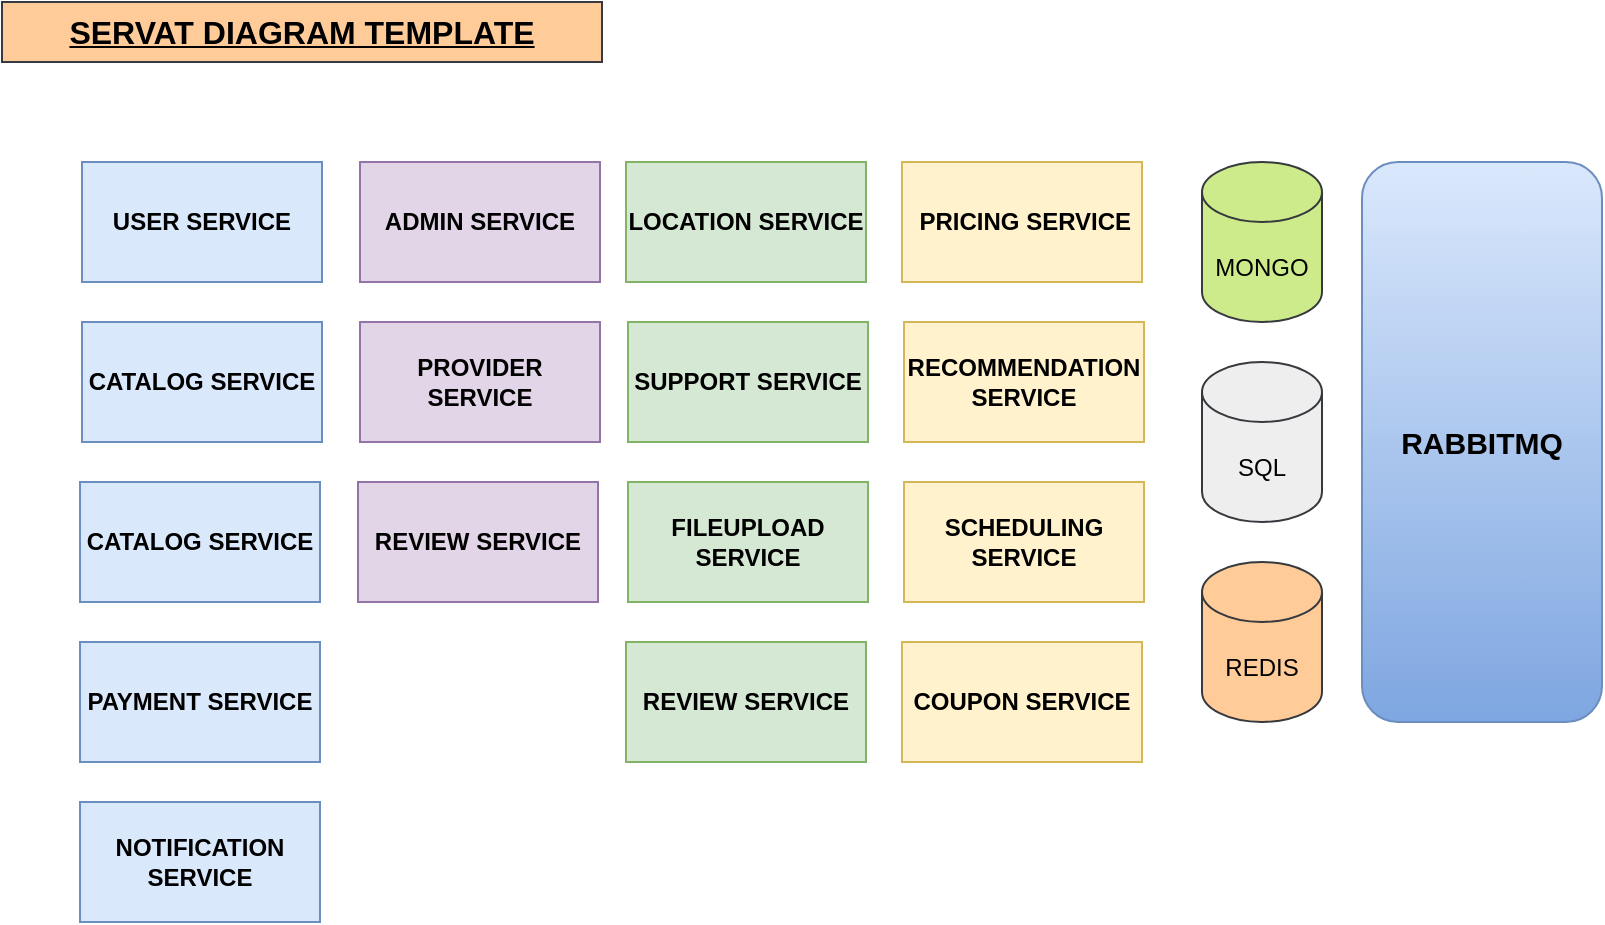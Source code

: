 <mxfile version="25.0.1">
  <diagram name="Page-1" id="flLhnomJVlLddU0EtnP0">
    <mxGraphModel dx="1100" dy="635" grid="1" gridSize="10" guides="1" tooltips="1" connect="1" arrows="1" fold="1" page="1" pageScale="1" pageWidth="850" pageHeight="1100" math="0" shadow="0">
      <root>
        <mxCell id="0" />
        <mxCell id="1" parent="0" />
        <mxCell id="bDRJOkeD36UGASDtuyuy-1" value="&lt;b&gt;&lt;font size=&quot;1&quot; style=&quot;&quot;&gt;&lt;u style=&quot;font-size: 16px;&quot;&gt;SERVAT DIAGRAM TEMPLATE&lt;/u&gt;&lt;/font&gt;&lt;/b&gt;" style="text;html=1;align=center;verticalAlign=middle;whiteSpace=wrap;rounded=0;fillColor=#ffcc99;strokeColor=#36393d;" parent="1" vertex="1">
          <mxGeometry width="300" height="30" as="geometry" />
        </mxCell>
        <mxCell id="bDRJOkeD36UGASDtuyuy-3" value="&lt;b&gt;USER SERVICE&lt;/b&gt;" style="rounded=0;whiteSpace=wrap;html=1;fillColor=#dae8fc;strokeColor=#6c8ebf;" parent="1" vertex="1">
          <mxGeometry x="40" y="80" width="120" height="60" as="geometry" />
        </mxCell>
        <mxCell id="bDRJOkeD36UGASDtuyuy-4" value="&lt;b&gt;CATALOG SERVICE&lt;/b&gt;" style="rounded=0;whiteSpace=wrap;html=1;fillColor=#dae8fc;strokeColor=#6c8ebf;" parent="1" vertex="1">
          <mxGeometry x="40" y="160" width="120" height="60" as="geometry" />
        </mxCell>
        <mxCell id="bDRJOkeD36UGASDtuyuy-5" value="&lt;b&gt;CATALOG SERVICE&lt;/b&gt;" style="rounded=0;whiteSpace=wrap;html=1;fillColor=#dae8fc;strokeColor=#6c8ebf;flipH=0;flipV=1;" parent="1" vertex="1">
          <mxGeometry x="39" y="240" width="120" height="60" as="geometry" />
        </mxCell>
        <mxCell id="bDRJOkeD36UGASDtuyuy-6" value="&lt;b&gt;PAYMENT SERVICE&lt;/b&gt;" style="rounded=0;whiteSpace=wrap;html=1;fillColor=#dae8fc;strokeColor=#6c8ebf;flipH=0;flipV=1;" parent="1" vertex="1">
          <mxGeometry x="39" y="320" width="120" height="60" as="geometry" />
        </mxCell>
        <mxCell id="bDRJOkeD36UGASDtuyuy-13" value="&lt;b&gt;NOTIFICATION SERVICE&lt;/b&gt;" style="rounded=0;whiteSpace=wrap;html=1;fillColor=#dae8fc;strokeColor=#6c8ebf;flipH=0;flipV=1;" parent="1" vertex="1">
          <mxGeometry x="39" y="400" width="120" height="60" as="geometry" />
        </mxCell>
        <mxCell id="bDRJOkeD36UGASDtuyuy-14" value="&lt;b&gt;ADMIN SERVICE&lt;/b&gt;" style="rounded=0;whiteSpace=wrap;html=1;fillColor=#e1d5e7;strokeColor=#9673a6;" parent="1" vertex="1">
          <mxGeometry x="179" y="80" width="120" height="60" as="geometry" />
        </mxCell>
        <mxCell id="bDRJOkeD36UGASDtuyuy-15" value="&lt;b&gt;PROVIDER SERVICE&lt;/b&gt;" style="rounded=0;whiteSpace=wrap;html=1;fillColor=#e1d5e7;strokeColor=#9673a6;" parent="1" vertex="1">
          <mxGeometry x="179" y="160" width="120" height="60" as="geometry" />
        </mxCell>
        <mxCell id="bDRJOkeD36UGASDtuyuy-16" value="&lt;b&gt;REVIEW SERVICE&lt;/b&gt;" style="rounded=0;whiteSpace=wrap;html=1;fillColor=#e1d5e7;strokeColor=#9673a6;flipH=0;flipV=1;" parent="1" vertex="1">
          <mxGeometry x="178" y="240" width="120" height="60" as="geometry" />
        </mxCell>
        <mxCell id="bDRJOkeD36UGASDtuyuy-19" value="&lt;b&gt;LOCATION SERVICE&lt;/b&gt;" style="rounded=0;whiteSpace=wrap;html=1;fillColor=#d5e8d4;strokeColor=#82b366;flipH=0;flipV=1;" parent="1" vertex="1">
          <mxGeometry x="312" y="80" width="120" height="60" as="geometry" />
        </mxCell>
        <mxCell id="bDRJOkeD36UGASDtuyuy-20" value="&lt;b&gt;SUPPORT SERVICE&lt;/b&gt;" style="rounded=0;whiteSpace=wrap;html=1;fillColor=#d5e8d4;strokeColor=#82b366;" parent="1" vertex="1">
          <mxGeometry x="313" y="160" width="120" height="60" as="geometry" />
        </mxCell>
        <mxCell id="bDRJOkeD36UGASDtuyuy-21" value="&lt;b&gt;FILEUPLOAD SERVICE&lt;/b&gt;" style="rounded=0;whiteSpace=wrap;html=1;fillColor=#d5e8d4;strokeColor=#82b366;" parent="1" vertex="1">
          <mxGeometry x="313" y="240" width="120" height="60" as="geometry" />
        </mxCell>
        <mxCell id="bDRJOkeD36UGASDtuyuy-22" value="&lt;b&gt;REVIEW SERVICE&lt;/b&gt;" style="rounded=0;whiteSpace=wrap;html=1;fillColor=#d5e8d4;strokeColor=#82b366;flipH=0;flipV=1;" parent="1" vertex="1">
          <mxGeometry x="312" y="320" width="120" height="60" as="geometry" />
        </mxCell>
        <mxCell id="bDRJOkeD36UGASDtuyuy-23" value="&lt;b&gt;&amp;nbsp;PRICING SERVICE&lt;/b&gt;" style="rounded=0;whiteSpace=wrap;html=1;fillColor=#fff2cc;strokeColor=#d6b656;flipH=0;flipV=1;" parent="1" vertex="1">
          <mxGeometry x="450" y="80" width="120" height="60" as="geometry" />
        </mxCell>
        <mxCell id="bDRJOkeD36UGASDtuyuy-24" value="&lt;b&gt;RECOMMENDATION SERVICE&lt;/b&gt;" style="rounded=0;whiteSpace=wrap;html=1;fillColor=#fff2cc;strokeColor=#d6b656;" parent="1" vertex="1">
          <mxGeometry x="451" y="160" width="120" height="60" as="geometry" />
        </mxCell>
        <mxCell id="bDRJOkeD36UGASDtuyuy-25" value="&lt;b&gt;SCHEDULING SERVICE&lt;/b&gt;" style="rounded=0;whiteSpace=wrap;html=1;fillColor=#fff2cc;strokeColor=#d6b656;" parent="1" vertex="1">
          <mxGeometry x="451" y="240" width="120" height="60" as="geometry" />
        </mxCell>
        <mxCell id="bDRJOkeD36UGASDtuyuy-26" value="&lt;b&gt;COUPON SERVICE&lt;/b&gt;" style="rounded=0;whiteSpace=wrap;html=1;fillColor=#fff2cc;strokeColor=#d6b656;flipH=0;flipV=1;" parent="1" vertex="1">
          <mxGeometry x="450" y="320" width="120" height="60" as="geometry" />
        </mxCell>
        <mxCell id="bDRJOkeD36UGASDtuyuy-27" value="MONGO" style="shape=cylinder3;whiteSpace=wrap;html=1;boundedLbl=1;backgroundOutline=1;size=15;fillColor=#cdeb8b;strokeColor=#36393d;" parent="1" vertex="1">
          <mxGeometry x="600" y="80" width="60" height="80" as="geometry" />
        </mxCell>
        <mxCell id="bDRJOkeD36UGASDtuyuy-28" value="SQL" style="shape=cylinder3;whiteSpace=wrap;html=1;boundedLbl=1;backgroundOutline=1;size=15;fillColor=#eeeeee;strokeColor=#36393d;" parent="1" vertex="1">
          <mxGeometry x="600" y="180" width="60" height="80" as="geometry" />
        </mxCell>
        <mxCell id="bDRJOkeD36UGASDtuyuy-29" value="REDIS" style="shape=cylinder3;whiteSpace=wrap;html=1;boundedLbl=1;backgroundOutline=1;size=15;fillColor=#ffcc99;strokeColor=#36393d;" parent="1" vertex="1">
          <mxGeometry x="600" y="280" width="60" height="80" as="geometry" />
        </mxCell>
        <mxCell id="bDRJOkeD36UGASDtuyuy-30" value="&lt;b&gt;&lt;font style=&quot;font-size: 15px;&quot;&gt;RABBITMQ&lt;/font&gt;&lt;/b&gt;" style="rounded=1;whiteSpace=wrap;html=1;fillColor=#dae8fc;gradientColor=#7ea6e0;strokeColor=#6c8ebf;" parent="1" vertex="1">
          <mxGeometry x="680" y="80" width="120" height="280" as="geometry" />
        </mxCell>
      </root>
    </mxGraphModel>
  </diagram>
</mxfile>
